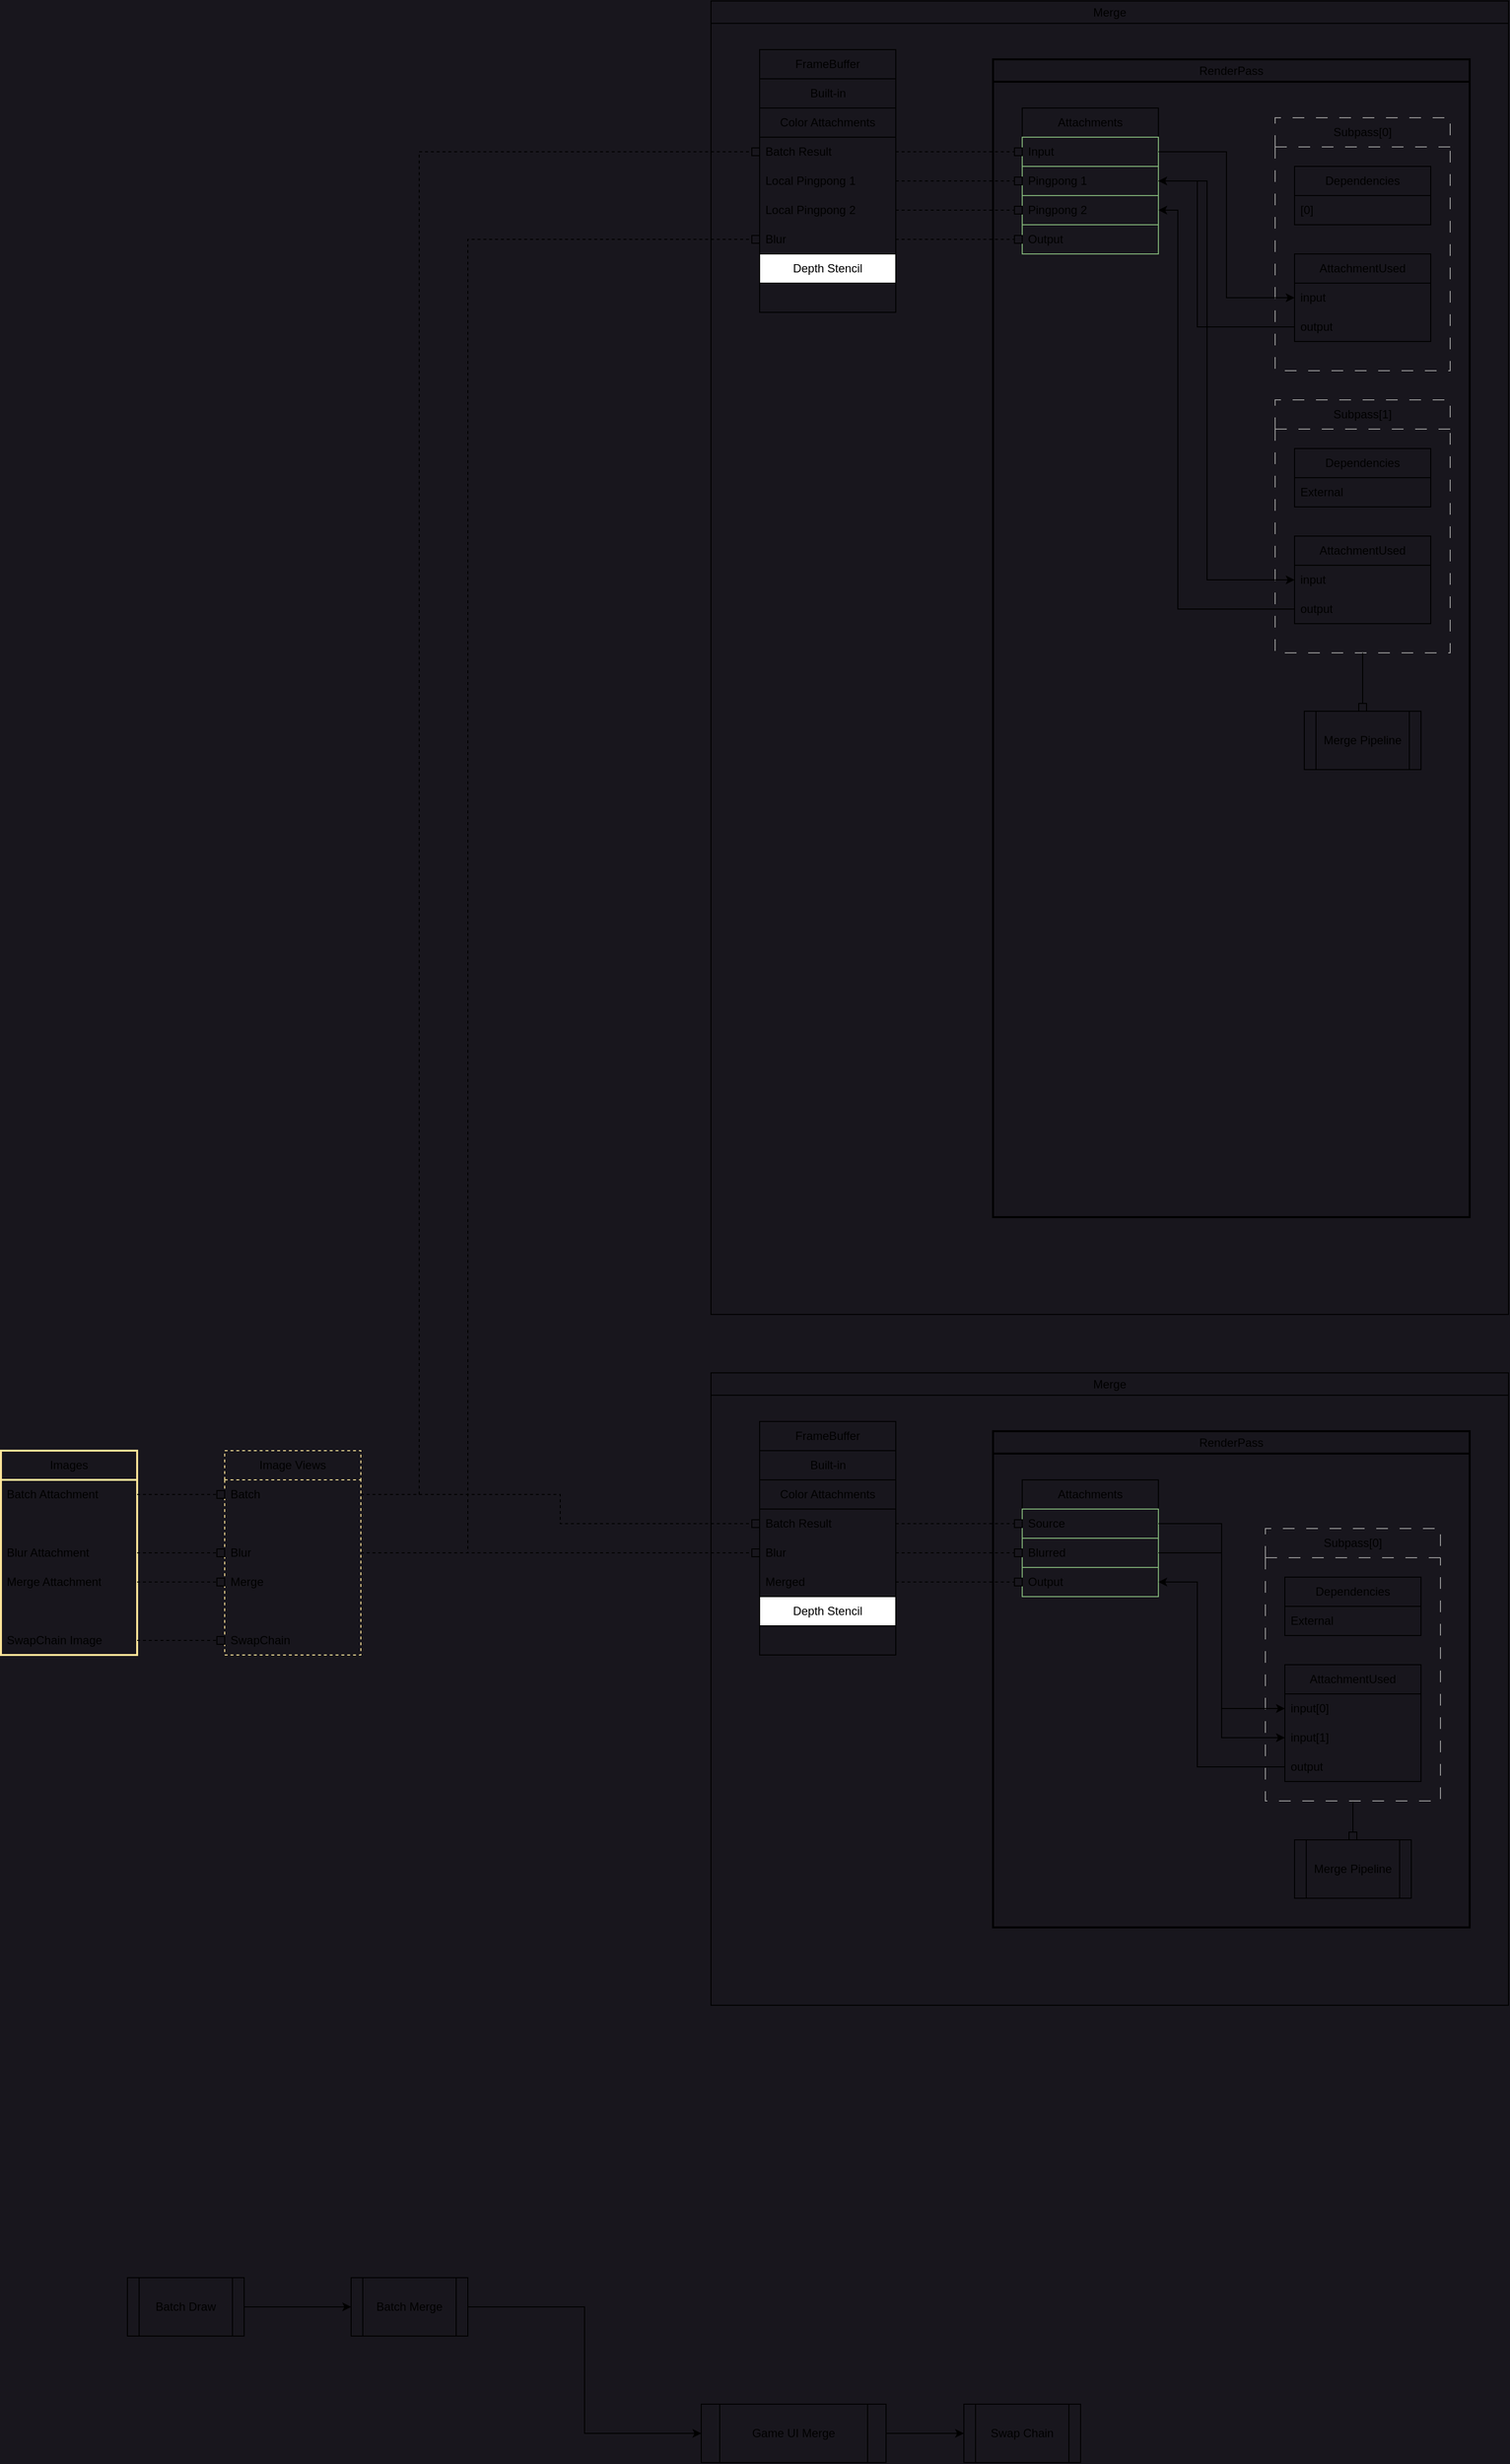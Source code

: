 <mxfile version="24.7.5">
  <diagram name="Page-1" id="b520641d-4fe3-3701-9064-5fc419738815">
    <mxGraphModel dx="2442" dy="3984" grid="1" gridSize="10" guides="1" tooltips="1" connect="1" arrows="1" fold="1" page="1" pageScale="1" pageWidth="1100" pageHeight="850" background="#18161D" math="0" shadow="0">
      <root>
        <mxCell id="0" />
        <mxCell id="1" parent="0" />
        <mxCell id="5jbSg2TQ_fppJZuNqXfu-10" value="Merge" style="swimlane;whiteSpace=wrap;html=1;rounded=0;shadow=0;glass=0;align=center;verticalAlign=middle;fontFamily=Helvetica;fontSize=12;fontStyle=0;fillColor=none;perimeterSpacing=1;" vertex="1" parent="1">
          <mxGeometry x="780" y="-830" width="820" height="650" as="geometry" />
        </mxCell>
        <mxCell id="5jbSg2TQ_fppJZuNqXfu-11" value="RenderPass" style="swimlane;whiteSpace=wrap;html=1;rounded=0;shadow=0;glass=0;strokeColor=default;align=center;verticalAlign=middle;fontFamily=Helvetica;fontSize=12;fontColor=default;fontStyle=0;fillColor=none;strokeWidth=2;" vertex="1" parent="5jbSg2TQ_fppJZuNqXfu-10">
          <mxGeometry x="290" y="60" width="490" height="510" as="geometry" />
        </mxCell>
        <mxCell id="5jbSg2TQ_fppJZuNqXfu-31" value="Attachments" style="swimlane;fontStyle=0;childLayout=stackLayout;horizontal=1;startSize=30;horizontalStack=0;resizeParent=1;resizeParentMax=0;resizeLast=0;collapsible=1;marginBottom=0;whiteSpace=wrap;html=1;rounded=0;shadow=0;glass=0;strokeColor=default;align=center;verticalAlign=middle;fontFamily=Helvetica;fontSize=12;fontColor=default;fillColor=none;" vertex="1" parent="5jbSg2TQ_fppJZuNqXfu-11">
          <mxGeometry x="30" y="50" width="140" height="120" as="geometry" />
        </mxCell>
        <mxCell id="5jbSg2TQ_fppJZuNqXfu-32" value="Source" style="text;strokeColor=#85B87B;fillColor=none;align=left;verticalAlign=middle;spacingLeft=4;spacingRight=4;overflow=hidden;points=[[0,0.5],[1,0.5]];portConstraint=eastwest;rotatable=0;whiteSpace=wrap;html=1;fontFamily=Helvetica;fontSize=12;fontStyle=0;" vertex="1" parent="5jbSg2TQ_fppJZuNqXfu-31">
          <mxGeometry y="30" width="140" height="30" as="geometry" />
        </mxCell>
        <mxCell id="5jbSg2TQ_fppJZuNqXfu-33" value="Blurred" style="text;strokeColor=#85b87b;fillColor=none;align=left;verticalAlign=middle;spacingLeft=4;spacingRight=4;overflow=hidden;points=[[0,0.5],[1,0.5]];portConstraint=eastwest;rotatable=0;whiteSpace=wrap;html=1;fontFamily=Helvetica;fontSize=12;fontColor=default;fontStyle=0;" vertex="1" parent="5jbSg2TQ_fppJZuNqXfu-31">
          <mxGeometry y="60" width="140" height="30" as="geometry" />
        </mxCell>
        <mxCell id="5jbSg2TQ_fppJZuNqXfu-34" value="Output" style="text;strokeColor=#85b87b;fillColor=none;align=left;verticalAlign=middle;spacingLeft=4;spacingRight=4;overflow=hidden;points=[[0,0.5],[1,0.5]];portConstraint=eastwest;rotatable=0;whiteSpace=wrap;html=1;fontFamily=Helvetica;fontSize=12;fontColor=default;fontStyle=0;" vertex="1" parent="5jbSg2TQ_fppJZuNqXfu-31">
          <mxGeometry y="90" width="140" height="30" as="geometry" />
        </mxCell>
        <mxCell id="5jbSg2TQ_fppJZuNqXfu-61" style="edgeStyle=orthogonalEdgeStyle;rounded=0;orthogonalLoop=1;jettySize=auto;html=1;exitX=0.5;exitY=1;exitDx=0;exitDy=0;entryX=0.5;entryY=0;entryDx=0;entryDy=0;fontFamily=Helvetica;fontSize=12;fontColor=default;fontStyle=0;endArrow=box;endFill=0;" edge="1" parent="5jbSg2TQ_fppJZuNqXfu-11" source="5jbSg2TQ_fppJZuNqXfu-39" target="5jbSg2TQ_fppJZuNqXfu-59">
          <mxGeometry relative="1" as="geometry" />
        </mxCell>
        <mxCell id="5jbSg2TQ_fppJZuNqXfu-39" value="Subpass[0]" style="swimlane;whiteSpace=wrap;html=1;rounded=0;shadow=0;glass=0;strokeColor=#999999;align=center;verticalAlign=middle;fontFamily=Helvetica;fontSize=12;fontColor=default;fontStyle=0;fillColor=none;startSize=30;strokeWidth=1;dashed=1;dashPattern=12 12;" vertex="1" parent="5jbSg2TQ_fppJZuNqXfu-11">
          <mxGeometry x="280" y="100" width="180" height="280" as="geometry">
            <mxRectangle x="280" y="100" width="100" height="30" as="alternateBounds" />
          </mxGeometry>
        </mxCell>
        <mxCell id="5jbSg2TQ_fppJZuNqXfu-41" value="Dependencies" style="swimlane;fontStyle=0;childLayout=stackLayout;horizontal=1;startSize=30;horizontalStack=0;resizeParent=1;resizeParentMax=0;resizeLast=0;collapsible=1;marginBottom=0;whiteSpace=wrap;html=1;rounded=0;shadow=0;glass=0;strokeColor=default;align=center;verticalAlign=middle;fontFamily=Helvetica;fontSize=12;fontColor=default;fillColor=none;" vertex="1" parent="5jbSg2TQ_fppJZuNqXfu-39">
          <mxGeometry x="20" y="50" width="140" height="60" as="geometry" />
        </mxCell>
        <mxCell id="5jbSg2TQ_fppJZuNqXfu-42" value="External" style="text;strokeColor=none;fillColor=none;align=left;verticalAlign=middle;spacingLeft=4;spacingRight=4;overflow=hidden;points=[[0,0.5],[1,0.5]];portConstraint=eastwest;rotatable=0;whiteSpace=wrap;html=1;fontFamily=Helvetica;fontSize=12;fontColor=default;fontStyle=0;" vertex="1" parent="5jbSg2TQ_fppJZuNqXfu-41">
          <mxGeometry y="30" width="140" height="30" as="geometry" />
        </mxCell>
        <mxCell id="5jbSg2TQ_fppJZuNqXfu-46" value="AttachmentUsed" style="swimlane;fontStyle=0;childLayout=stackLayout;horizontal=1;startSize=30;horizontalStack=0;resizeParent=1;resizeParentMax=0;resizeLast=0;collapsible=1;marginBottom=0;whiteSpace=wrap;html=1;rounded=0;shadow=0;glass=0;strokeColor=default;align=center;verticalAlign=middle;fontFamily=Helvetica;fontSize=12;fontColor=default;fillColor=none;" vertex="1" parent="5jbSg2TQ_fppJZuNqXfu-39">
          <mxGeometry x="20" y="140" width="140" height="120" as="geometry">
            <mxRectangle x="20" y="140" width="130" height="30" as="alternateBounds" />
          </mxGeometry>
        </mxCell>
        <mxCell id="5jbSg2TQ_fppJZuNqXfu-47" value="input[0]" style="text;strokeColor=none;fillColor=none;align=left;verticalAlign=middle;spacingLeft=4;spacingRight=4;overflow=hidden;points=[[0,0.5],[1,0.5]];portConstraint=eastwest;rotatable=0;whiteSpace=wrap;html=1;fontFamily=Helvetica;fontSize=12;fontColor=default;fontStyle=0;" vertex="1" parent="5jbSg2TQ_fppJZuNqXfu-46">
          <mxGeometry y="30" width="140" height="30" as="geometry" />
        </mxCell>
        <mxCell id="5jbSg2TQ_fppJZuNqXfu-48" value="input[1]" style="text;strokeColor=none;fillColor=none;align=left;verticalAlign=middle;spacingLeft=4;spacingRight=4;overflow=hidden;points=[[0,0.5],[1,0.5]];portConstraint=eastwest;rotatable=0;whiteSpace=wrap;html=1;fontFamily=Helvetica;fontSize=12;fontColor=default;fontStyle=0;" vertex="1" parent="5jbSg2TQ_fppJZuNqXfu-46">
          <mxGeometry y="60" width="140" height="30" as="geometry" />
        </mxCell>
        <mxCell id="5jbSg2TQ_fppJZuNqXfu-49" value="output" style="text;strokeColor=none;fillColor=none;align=left;verticalAlign=middle;spacingLeft=4;spacingRight=4;overflow=hidden;points=[[0,0.5],[1,0.5]];portConstraint=eastwest;rotatable=0;whiteSpace=wrap;html=1;fontFamily=Helvetica;fontSize=12;fontColor=default;fontStyle=0;" vertex="1" parent="5jbSg2TQ_fppJZuNqXfu-46">
          <mxGeometry y="90" width="140" height="30" as="geometry" />
        </mxCell>
        <mxCell id="5jbSg2TQ_fppJZuNqXfu-37" style="edgeStyle=orthogonalEdgeStyle;rounded=0;orthogonalLoop=1;jettySize=auto;html=1;exitX=1;exitY=0.5;exitDx=0;exitDy=0;fontFamily=Helvetica;fontSize=12;fontColor=default;fontStyle=0;entryX=0;entryY=0.5;entryDx=0;entryDy=0;" edge="1" parent="5jbSg2TQ_fppJZuNqXfu-11" source="5jbSg2TQ_fppJZuNqXfu-32" target="5jbSg2TQ_fppJZuNqXfu-47">
          <mxGeometry relative="1" as="geometry">
            <mxPoint x="230" y="280" as="targetPoint" />
          </mxGeometry>
        </mxCell>
        <mxCell id="5jbSg2TQ_fppJZuNqXfu-50" style="edgeStyle=orthogonalEdgeStyle;rounded=0;orthogonalLoop=1;jettySize=auto;html=1;exitX=1;exitY=0.5;exitDx=0;exitDy=0;entryX=0;entryY=0.5;entryDx=0;entryDy=0;fontFamily=Helvetica;fontSize=12;fontColor=default;fontStyle=0;" edge="1" parent="5jbSg2TQ_fppJZuNqXfu-11" source="5jbSg2TQ_fppJZuNqXfu-33" target="5jbSg2TQ_fppJZuNqXfu-48">
          <mxGeometry relative="1" as="geometry" />
        </mxCell>
        <mxCell id="5jbSg2TQ_fppJZuNqXfu-54" style="edgeStyle=elbowEdgeStyle;rounded=0;orthogonalLoop=1;jettySize=auto;html=1;exitX=0;exitY=0.5;exitDx=0;exitDy=0;entryX=1;entryY=0.5;entryDx=0;entryDy=0;fontFamily=Helvetica;fontSize=12;fontColor=default;fontStyle=0;" edge="1" parent="5jbSg2TQ_fppJZuNqXfu-11" source="5jbSg2TQ_fppJZuNqXfu-49" target="5jbSg2TQ_fppJZuNqXfu-34">
          <mxGeometry relative="1" as="geometry">
            <Array as="points">
              <mxPoint x="210" y="270" />
            </Array>
          </mxGeometry>
        </mxCell>
        <mxCell id="5jbSg2TQ_fppJZuNqXfu-59" value="Merge Pipeline" style="shape=process;whiteSpace=wrap;html=1;backgroundOutline=1;rounded=0;shadow=0;glass=0;strokeColor=default;align=center;verticalAlign=middle;fontFamily=Helvetica;fontSize=12;fontColor=default;fontStyle=0;fillColor=none;" vertex="1" parent="5jbSg2TQ_fppJZuNqXfu-11">
          <mxGeometry x="310" y="420" width="120" height="60" as="geometry" />
        </mxCell>
        <mxCell id="5jbSg2TQ_fppJZuNqXfu-65" value="FrameBuffer" style="swimlane;fontStyle=0;childLayout=stackLayout;horizontal=1;startSize=30;horizontalStack=0;resizeParent=1;resizeParentMax=0;resizeLast=0;collapsible=1;marginBottom=0;whiteSpace=wrap;html=1;rounded=0;shadow=0;glass=0;strokeColor=default;align=center;verticalAlign=middle;fontFamily=Helvetica;fontSize=12;fontColor=default;fillColor=none;" vertex="1" parent="5jbSg2TQ_fppJZuNqXfu-10">
          <mxGeometry x="50" y="50" width="140" height="240" as="geometry" />
        </mxCell>
        <mxCell id="5jbSg2TQ_fppJZuNqXfu-70" value="Built-in" style="text;html=1;align=center;verticalAlign=middle;resizable=0;points=[];autosize=1;strokeColor=none;fillColor=none;fontFamily=Helvetica;fontSize=12;fontColor=default;fontStyle=0;" vertex="1" parent="5jbSg2TQ_fppJZuNqXfu-65">
          <mxGeometry y="30" width="140" height="30" as="geometry" />
        </mxCell>
        <mxCell id="5jbSg2TQ_fppJZuNqXfu-5" value="Color Attachments" style="swimlane;fontStyle=0;childLayout=stackLayout;horizontal=1;startSize=30;horizontalStack=0;resizeParent=1;resizeParentMax=0;resizeLast=0;collapsible=1;marginBottom=0;whiteSpace=wrap;html=1;rounded=0;shadow=0;glass=0;fillColor=none;" vertex="1" parent="5jbSg2TQ_fppJZuNqXfu-65">
          <mxGeometry y="60" width="140" height="180" as="geometry" />
        </mxCell>
        <mxCell id="5jbSg2TQ_fppJZuNqXfu-6" value="Batch Result" style="text;strokeColor=none;fillColor=none;align=left;verticalAlign=middle;spacingLeft=4;spacingRight=4;overflow=hidden;points=[[0,0.5],[1,0.5]];portConstraint=eastwest;rotatable=0;whiteSpace=wrap;html=1;" vertex="1" parent="5jbSg2TQ_fppJZuNqXfu-5">
          <mxGeometry y="30" width="140" height="30" as="geometry" />
        </mxCell>
        <mxCell id="5jbSg2TQ_fppJZuNqXfu-7" value="Blur" style="text;strokeColor=none;fillColor=none;align=left;verticalAlign=middle;spacingLeft=4;spacingRight=4;overflow=hidden;points=[[0,0.5],[1,0.5]];portConstraint=eastwest;rotatable=0;whiteSpace=wrap;html=1;" vertex="1" parent="5jbSg2TQ_fppJZuNqXfu-5">
          <mxGeometry y="60" width="140" height="30" as="geometry" />
        </mxCell>
        <mxCell id="5jbSg2TQ_fppJZuNqXfu-8" value="Merged" style="text;strokeColor=none;fillColor=none;align=left;verticalAlign=middle;spacingLeft=4;spacingRight=4;overflow=hidden;points=[[0,0.5],[1,0.5]];portConstraint=eastwest;rotatable=0;whiteSpace=wrap;html=1;" vertex="1" parent="5jbSg2TQ_fppJZuNqXfu-5">
          <mxGeometry y="90" width="140" height="30" as="geometry" />
        </mxCell>
        <mxCell id="5jbSg2TQ_fppJZuNqXfu-1" value="Depth Stencil" style="swimlane;fontStyle=0;childLayout=stackLayout;horizontal=1;startSize=30;horizontalStack=0;resizeParent=1;resizeParentMax=0;resizeLast=0;collapsible=1;marginBottom=0;whiteSpace=wrap;html=1;" vertex="1" parent="5jbSg2TQ_fppJZuNqXfu-5">
          <mxGeometry y="120" width="140" height="60" as="geometry" />
        </mxCell>
        <mxCell id="5jbSg2TQ_fppJZuNqXfu-74" style="edgeStyle=orthogonalEdgeStyle;rounded=0;orthogonalLoop=1;jettySize=auto;html=1;exitX=1;exitY=0.5;exitDx=0;exitDy=0;fontFamily=Helvetica;fontSize=12;fontColor=default;fontStyle=0;entryX=0;entryY=0.5;entryDx=0;entryDy=0;dashed=1;strokeColor=default;align=center;verticalAlign=middle;labelBackgroundColor=default;endArrow=box;endFill=0;" edge="1" parent="5jbSg2TQ_fppJZuNqXfu-10" source="5jbSg2TQ_fppJZuNqXfu-6" target="5jbSg2TQ_fppJZuNqXfu-32">
          <mxGeometry relative="1" as="geometry">
            <mxPoint x="180" y="160" as="targetPoint" />
          </mxGeometry>
        </mxCell>
        <mxCell id="5jbSg2TQ_fppJZuNqXfu-73" style="edgeStyle=orthogonalEdgeStyle;rounded=0;orthogonalLoop=1;jettySize=auto;html=1;exitX=1;exitY=0.5;exitDx=0;exitDy=0;fontFamily=Helvetica;fontSize=12;fontColor=default;fontStyle=0;dashed=1;strokeColor=default;align=center;verticalAlign=middle;labelBackgroundColor=default;endArrow=box;endFill=0;" edge="1" parent="5jbSg2TQ_fppJZuNqXfu-10" source="5jbSg2TQ_fppJZuNqXfu-7" target="5jbSg2TQ_fppJZuNqXfu-33">
          <mxGeometry relative="1" as="geometry" />
        </mxCell>
        <mxCell id="5jbSg2TQ_fppJZuNqXfu-72" style="edgeStyle=orthogonalEdgeStyle;rounded=0;orthogonalLoop=1;jettySize=auto;html=1;exitX=1;exitY=0.5;exitDx=0;exitDy=0;fontFamily=Helvetica;fontSize=12;fontColor=default;fontStyle=0;dashed=1;endArrow=box;endFill=0;" edge="1" parent="5jbSg2TQ_fppJZuNqXfu-10" source="5jbSg2TQ_fppJZuNqXfu-8" target="5jbSg2TQ_fppJZuNqXfu-34">
          <mxGeometry relative="1" as="geometry" />
        </mxCell>
        <mxCell id="5jbSg2TQ_fppJZuNqXfu-76" value="Image Views" style="swimlane;fontStyle=0;childLayout=stackLayout;horizontal=1;startSize=30;horizontalStack=0;resizeParent=1;resizeParentMax=0;resizeLast=0;collapsible=1;marginBottom=0;whiteSpace=wrap;html=1;rounded=0;shadow=0;glass=0;strokeColor=#FFE599;align=center;verticalAlign=middle;fontFamily=Helvetica;fontSize=12;fontColor=default;fillColor=none;dashed=1;" vertex="1" parent="1">
          <mxGeometry x="280" y="-750" width="140" height="210" as="geometry" />
        </mxCell>
        <mxCell id="5jbSg2TQ_fppJZuNqXfu-77" value="Batch" style="text;strokeColor=none;fillColor=none;align=left;verticalAlign=middle;spacingLeft=4;spacingRight=4;overflow=hidden;points=[[0,0.5],[1,0.5]];portConstraint=eastwest;rotatable=0;whiteSpace=wrap;html=1;fontFamily=Helvetica;fontSize=12;fontColor=default;fontStyle=0;" vertex="1" parent="5jbSg2TQ_fppJZuNqXfu-76">
          <mxGeometry y="30" width="140" height="30" as="geometry" />
        </mxCell>
        <mxCell id="5jbSg2TQ_fppJZuNqXfu-88" style="text;strokeColor=none;fillColor=none;align=left;verticalAlign=middle;spacingLeft=4;spacingRight=4;overflow=hidden;points=[[0,0.5],[1,0.5]];portConstraint=eastwest;rotatable=0;whiteSpace=wrap;html=1;fontFamily=Helvetica;fontSize=12;fontColor=default;fontStyle=0;" vertex="1" parent="5jbSg2TQ_fppJZuNqXfu-76">
          <mxGeometry y="60" width="140" height="30" as="geometry" />
        </mxCell>
        <mxCell id="5jbSg2TQ_fppJZuNqXfu-78" value="Blur" style="text;strokeColor=none;fillColor=none;align=left;verticalAlign=middle;spacingLeft=4;spacingRight=4;overflow=hidden;points=[[0,0.5],[1,0.5]];portConstraint=eastwest;rotatable=0;whiteSpace=wrap;html=1;fontFamily=Helvetica;fontSize=12;fontColor=default;fontStyle=0;" vertex="1" parent="5jbSg2TQ_fppJZuNqXfu-76">
          <mxGeometry y="90" width="140" height="30" as="geometry" />
        </mxCell>
        <mxCell id="5jbSg2TQ_fppJZuNqXfu-79" value="Merge" style="text;strokeColor=none;fillColor=none;align=left;verticalAlign=middle;spacingLeft=4;spacingRight=4;overflow=hidden;points=[[0,0.5],[1,0.5]];portConstraint=eastwest;rotatable=0;whiteSpace=wrap;html=1;fontFamily=Helvetica;fontSize=12;fontColor=default;fontStyle=0;" vertex="1" parent="5jbSg2TQ_fppJZuNqXfu-76">
          <mxGeometry y="120" width="140" height="30" as="geometry" />
        </mxCell>
        <mxCell id="5jbSg2TQ_fppJZuNqXfu-90" style="text;strokeColor=none;fillColor=none;align=left;verticalAlign=middle;spacingLeft=4;spacingRight=4;overflow=hidden;points=[[0,0.5],[1,0.5]];portConstraint=eastwest;rotatable=0;whiteSpace=wrap;html=1;fontFamily=Helvetica;fontSize=12;fontColor=default;fontStyle=0;" vertex="1" parent="5jbSg2TQ_fppJZuNqXfu-76">
          <mxGeometry y="150" width="140" height="30" as="geometry" />
        </mxCell>
        <mxCell id="5jbSg2TQ_fppJZuNqXfu-91" value="SwapChain" style="text;strokeColor=none;fillColor=none;align=left;verticalAlign=middle;spacingLeft=4;spacingRight=4;overflow=hidden;points=[[0,0.5],[1,0.5]];portConstraint=eastwest;rotatable=0;whiteSpace=wrap;html=1;fontFamily=Helvetica;fontSize=12;fontColor=default;fontStyle=0;" vertex="1" parent="5jbSg2TQ_fppJZuNqXfu-76">
          <mxGeometry y="180" width="140" height="30" as="geometry" />
        </mxCell>
        <mxCell id="5jbSg2TQ_fppJZuNqXfu-80" value="Images" style="swimlane;fontStyle=0;childLayout=stackLayout;horizontal=1;startSize=30;horizontalStack=0;resizeParent=1;resizeParentMax=0;resizeLast=0;collapsible=1;marginBottom=0;whiteSpace=wrap;html=1;rounded=0;shadow=0;glass=0;strokeColor=#FFE599;align=center;verticalAlign=middle;fontFamily=Helvetica;fontSize=12;fontColor=default;fillColor=none;strokeWidth=2;" vertex="1" parent="1">
          <mxGeometry x="50" y="-750" width="140" height="210" as="geometry" />
        </mxCell>
        <mxCell id="5jbSg2TQ_fppJZuNqXfu-81" value="Batch Attachment" style="text;strokeColor=none;fillColor=none;align=left;verticalAlign=middle;spacingLeft=4;spacingRight=4;overflow=hidden;points=[[0,0.5],[1,0.5]];portConstraint=eastwest;rotatable=0;whiteSpace=wrap;html=1;fontFamily=Helvetica;fontSize=12;fontColor=default;fontStyle=0;" vertex="1" parent="5jbSg2TQ_fppJZuNqXfu-80">
          <mxGeometry y="30" width="140" height="30" as="geometry" />
        </mxCell>
        <mxCell id="5jbSg2TQ_fppJZuNqXfu-89" style="text;strokeColor=none;fillColor=none;align=left;verticalAlign=middle;spacingLeft=4;spacingRight=4;overflow=hidden;points=[[0,0.5],[1,0.5]];portConstraint=eastwest;rotatable=0;whiteSpace=wrap;html=1;fontFamily=Helvetica;fontSize=12;fontColor=default;fontStyle=0;" vertex="1" parent="5jbSg2TQ_fppJZuNqXfu-80">
          <mxGeometry y="60" width="140" height="30" as="geometry" />
        </mxCell>
        <mxCell id="5jbSg2TQ_fppJZuNqXfu-82" value="Blur Attachment" style="text;strokeColor=none;fillColor=none;align=left;verticalAlign=middle;spacingLeft=4;spacingRight=4;overflow=hidden;points=[[0,0.5],[1,0.5]];portConstraint=eastwest;rotatable=0;whiteSpace=wrap;html=1;fontFamily=Helvetica;fontSize=12;fontColor=default;fontStyle=0;" vertex="1" parent="5jbSg2TQ_fppJZuNqXfu-80">
          <mxGeometry y="90" width="140" height="30" as="geometry" />
        </mxCell>
        <mxCell id="5jbSg2TQ_fppJZuNqXfu-87" value="Merge Attachment" style="text;strokeColor=none;fillColor=none;align=left;verticalAlign=middle;spacingLeft=4;spacingRight=4;overflow=hidden;points=[[0,0.5],[1,0.5]];portConstraint=eastwest;rotatable=0;whiteSpace=wrap;html=1;fontFamily=Helvetica;fontSize=12;fontColor=default;fontStyle=0;" vertex="1" parent="5jbSg2TQ_fppJZuNqXfu-80">
          <mxGeometry y="120" width="140" height="30" as="geometry" />
        </mxCell>
        <mxCell id="5jbSg2TQ_fppJZuNqXfu-86" style="text;strokeColor=none;fillColor=none;align=left;verticalAlign=middle;spacingLeft=4;spacingRight=4;overflow=hidden;points=[[0,0.5],[1,0.5]];portConstraint=eastwest;rotatable=0;whiteSpace=wrap;html=1;fontFamily=Helvetica;fontSize=12;fontColor=default;fontStyle=0;" vertex="1" parent="5jbSg2TQ_fppJZuNqXfu-80">
          <mxGeometry y="150" width="140" height="30" as="geometry" />
        </mxCell>
        <mxCell id="5jbSg2TQ_fppJZuNqXfu-83" value="SwapChain Image" style="text;strokeColor=none;fillColor=none;align=left;verticalAlign=middle;spacingLeft=4;spacingRight=4;overflow=hidden;points=[[0,0.5],[1,0.5]];portConstraint=eastwest;rotatable=0;whiteSpace=wrap;html=1;fontFamily=Helvetica;fontSize=12;fontColor=default;fontStyle=0;" vertex="1" parent="5jbSg2TQ_fppJZuNqXfu-80">
          <mxGeometry y="180" width="140" height="30" as="geometry" />
        </mxCell>
        <mxCell id="5jbSg2TQ_fppJZuNqXfu-92" style="edgeStyle=orthogonalEdgeStyle;rounded=0;orthogonalLoop=1;jettySize=auto;html=1;exitX=1;exitY=0.5;exitDx=0;exitDy=0;entryX=0;entryY=0.5;entryDx=0;entryDy=0;fontFamily=Helvetica;fontSize=12;fontColor=default;fontStyle=0;dashed=1;strokeColor=default;align=center;verticalAlign=middle;labelBackgroundColor=default;endArrow=box;endFill=0;" edge="1" parent="1" source="5jbSg2TQ_fppJZuNqXfu-81" target="5jbSg2TQ_fppJZuNqXfu-77">
          <mxGeometry relative="1" as="geometry" />
        </mxCell>
        <mxCell id="5jbSg2TQ_fppJZuNqXfu-94" style="edgeStyle=orthogonalEdgeStyle;rounded=0;orthogonalLoop=1;jettySize=auto;html=1;exitX=1;exitY=0.5;exitDx=0;exitDy=0;entryX=0;entryY=0.5;entryDx=0;entryDy=0;fontFamily=Helvetica;fontSize=12;fontColor=default;fontStyle=0;dashed=1;strokeColor=default;align=center;verticalAlign=middle;labelBackgroundColor=default;endArrow=box;endFill=0;" edge="1" parent="1" source="5jbSg2TQ_fppJZuNqXfu-82" target="5jbSg2TQ_fppJZuNqXfu-78">
          <mxGeometry relative="1" as="geometry" />
        </mxCell>
        <mxCell id="5jbSg2TQ_fppJZuNqXfu-95" style="edgeStyle=orthogonalEdgeStyle;rounded=0;orthogonalLoop=1;jettySize=auto;html=1;exitX=1;exitY=0.5;exitDx=0;exitDy=0;entryX=0;entryY=0.5;entryDx=0;entryDy=0;fontFamily=Helvetica;fontSize=12;fontColor=default;fontStyle=0;dashed=1;strokeColor=default;align=center;verticalAlign=middle;labelBackgroundColor=default;endArrow=box;endFill=0;" edge="1" parent="1" source="5jbSg2TQ_fppJZuNqXfu-87" target="5jbSg2TQ_fppJZuNqXfu-79">
          <mxGeometry relative="1" as="geometry" />
        </mxCell>
        <mxCell id="5jbSg2TQ_fppJZuNqXfu-96" style="edgeStyle=orthogonalEdgeStyle;rounded=0;orthogonalLoop=1;jettySize=auto;html=1;exitX=1;exitY=0.5;exitDx=0;exitDy=0;entryX=0;entryY=0.5;entryDx=0;entryDy=0;fontFamily=Helvetica;fontSize=12;fontColor=default;fontStyle=0;dashed=1;strokeColor=default;align=center;verticalAlign=middle;labelBackgroundColor=default;endArrow=box;endFill=0;" edge="1" parent="1" source="5jbSg2TQ_fppJZuNqXfu-83" target="5jbSg2TQ_fppJZuNqXfu-91">
          <mxGeometry relative="1" as="geometry" />
        </mxCell>
        <mxCell id="5jbSg2TQ_fppJZuNqXfu-97" style="edgeStyle=orthogonalEdgeStyle;rounded=0;orthogonalLoop=1;jettySize=auto;html=1;exitX=1;exitY=0.5;exitDx=0;exitDy=0;entryX=0;entryY=0.5;entryDx=0;entryDy=0;fontFamily=Helvetica;fontSize=12;fontColor=default;fontStyle=0;dashed=1;strokeColor=default;align=center;verticalAlign=middle;labelBackgroundColor=default;endArrow=box;endFill=0;" edge="1" parent="1" source="5jbSg2TQ_fppJZuNqXfu-77" target="5jbSg2TQ_fppJZuNqXfu-6">
          <mxGeometry relative="1" as="geometry" />
        </mxCell>
        <mxCell id="5jbSg2TQ_fppJZuNqXfu-98" style="edgeStyle=orthogonalEdgeStyle;rounded=0;orthogonalLoop=1;jettySize=auto;html=1;exitX=1;exitY=0.5;exitDx=0;exitDy=0;entryX=0;entryY=0.5;entryDx=0;entryDy=0;fontFamily=Helvetica;fontSize=12;fontColor=default;fontStyle=0;dashed=1;strokeColor=default;align=center;verticalAlign=middle;labelBackgroundColor=default;endArrow=box;endFill=0;" edge="1" parent="1" source="5jbSg2TQ_fppJZuNqXfu-78" target="5jbSg2TQ_fppJZuNqXfu-7">
          <mxGeometry relative="1" as="geometry" />
        </mxCell>
        <mxCell id="5jbSg2TQ_fppJZuNqXfu-101" style="edgeStyle=orthogonalEdgeStyle;rounded=0;orthogonalLoop=1;jettySize=auto;html=1;exitX=1;exitY=0.5;exitDx=0;exitDy=0;entryX=0;entryY=0.5;entryDx=0;entryDy=0;fontFamily=Helvetica;fontSize=12;fontColor=default;fontStyle=0;" edge="1" parent="1" source="5jbSg2TQ_fppJZuNqXfu-99" target="5jbSg2TQ_fppJZuNqXfu-100">
          <mxGeometry relative="1" as="geometry" />
        </mxCell>
        <mxCell id="5jbSg2TQ_fppJZuNqXfu-99" value="Batch Draw" style="shape=process;whiteSpace=wrap;html=1;backgroundOutline=1;rounded=0;shadow=0;glass=0;strokeColor=default;align=center;verticalAlign=middle;fontFamily=Helvetica;fontSize=12;fontColor=default;fontStyle=0;fillColor=none;" vertex="1" parent="1">
          <mxGeometry x="180" y="100" width="120" height="60" as="geometry" />
        </mxCell>
        <mxCell id="5jbSg2TQ_fppJZuNqXfu-106" style="edgeStyle=orthogonalEdgeStyle;rounded=0;orthogonalLoop=1;jettySize=auto;html=1;exitX=1;exitY=0.5;exitDx=0;exitDy=0;entryX=0;entryY=0.5;entryDx=0;entryDy=0;fontFamily=Helvetica;fontSize=12;fontColor=default;fontStyle=0;" edge="1" parent="1" source="5jbSg2TQ_fppJZuNqXfu-100" target="5jbSg2TQ_fppJZuNqXfu-105">
          <mxGeometry relative="1" as="geometry" />
        </mxCell>
        <mxCell id="5jbSg2TQ_fppJZuNqXfu-100" value="Batch Merge" style="shape=process;whiteSpace=wrap;html=1;backgroundOutline=1;rounded=0;shadow=0;glass=0;strokeColor=default;align=center;verticalAlign=middle;fontFamily=Helvetica;fontSize=12;fontColor=default;fontStyle=0;fillColor=none;" vertex="1" parent="1">
          <mxGeometry x="410" y="100" width="120" height="60" as="geometry" />
        </mxCell>
        <mxCell id="5jbSg2TQ_fppJZuNqXfu-108" style="edgeStyle=orthogonalEdgeStyle;rounded=0;orthogonalLoop=1;jettySize=auto;html=1;exitX=1;exitY=0.5;exitDx=0;exitDy=0;entryX=0;entryY=0.5;entryDx=0;entryDy=0;fontFamily=Helvetica;fontSize=12;fontColor=default;fontStyle=0;" edge="1" parent="1" source="5jbSg2TQ_fppJZuNqXfu-105" target="5jbSg2TQ_fppJZuNqXfu-107">
          <mxGeometry relative="1" as="geometry" />
        </mxCell>
        <mxCell id="5jbSg2TQ_fppJZuNqXfu-105" value="Game UI Merge" style="shape=process;whiteSpace=wrap;html=1;backgroundOutline=1;rounded=0;shadow=0;glass=0;strokeColor=default;align=center;verticalAlign=middle;fontFamily=Helvetica;fontSize=12;fontColor=default;fontStyle=0;fillColor=none;" vertex="1" parent="1">
          <mxGeometry x="770" y="230" width="190" height="60" as="geometry" />
        </mxCell>
        <mxCell id="5jbSg2TQ_fppJZuNqXfu-107" value="Swap Chain" style="shape=process;whiteSpace=wrap;html=1;backgroundOutline=1;rounded=0;shadow=0;glass=0;strokeColor=default;align=center;verticalAlign=middle;fontFamily=Helvetica;fontSize=12;fontColor=default;fontStyle=0;fillColor=none;" vertex="1" parent="1">
          <mxGeometry x="1040" y="230" width="120" height="60" as="geometry" />
        </mxCell>
        <mxCell id="5jbSg2TQ_fppJZuNqXfu-109" value="Merge" style="swimlane;whiteSpace=wrap;html=1;rounded=0;shadow=0;glass=0;align=center;verticalAlign=middle;fontFamily=Helvetica;fontSize=12;fontStyle=0;fillColor=none;perimeterSpacing=1;" vertex="1" parent="1">
          <mxGeometry x="780" y="-2240" width="820" height="1350" as="geometry" />
        </mxCell>
        <mxCell id="5jbSg2TQ_fppJZuNqXfu-110" value="RenderPass" style="swimlane;whiteSpace=wrap;html=1;rounded=0;shadow=0;glass=0;strokeColor=default;align=center;verticalAlign=middle;fontFamily=Helvetica;fontSize=12;fontColor=default;fontStyle=0;fillColor=none;strokeWidth=2;" vertex="1" parent="5jbSg2TQ_fppJZuNqXfu-109">
          <mxGeometry x="290" y="60" width="490" height="1190" as="geometry" />
        </mxCell>
        <mxCell id="5jbSg2TQ_fppJZuNqXfu-111" value="Attachments" style="swimlane;fontStyle=0;childLayout=stackLayout;horizontal=1;startSize=30;horizontalStack=0;resizeParent=1;resizeParentMax=0;resizeLast=0;collapsible=1;marginBottom=0;whiteSpace=wrap;html=1;rounded=0;shadow=0;glass=0;strokeColor=default;align=center;verticalAlign=middle;fontFamily=Helvetica;fontSize=12;fontColor=default;fillColor=none;" vertex="1" parent="5jbSg2TQ_fppJZuNqXfu-110">
          <mxGeometry x="30" y="50" width="140" height="150" as="geometry" />
        </mxCell>
        <mxCell id="5jbSg2TQ_fppJZuNqXfu-112" value="Input" style="text;strokeColor=#85B87B;fillColor=none;align=left;verticalAlign=middle;spacingLeft=4;spacingRight=4;overflow=hidden;points=[[0,0.5],[1,0.5]];portConstraint=eastwest;rotatable=0;whiteSpace=wrap;html=1;fontFamily=Helvetica;fontSize=12;fontStyle=0;" vertex="1" parent="5jbSg2TQ_fppJZuNqXfu-111">
          <mxGeometry y="30" width="140" height="30" as="geometry" />
        </mxCell>
        <mxCell id="5jbSg2TQ_fppJZuNqXfu-113" value="Pingpong 1" style="text;strokeColor=#85b87b;fillColor=none;align=left;verticalAlign=middle;spacingLeft=4;spacingRight=4;overflow=hidden;points=[[0,0.5],[1,0.5]];portConstraint=eastwest;rotatable=0;whiteSpace=wrap;html=1;fontFamily=Helvetica;fontSize=12;fontColor=default;fontStyle=0;" vertex="1" parent="5jbSg2TQ_fppJZuNqXfu-111">
          <mxGeometry y="60" width="140" height="30" as="geometry" />
        </mxCell>
        <mxCell id="5jbSg2TQ_fppJZuNqXfu-114" value="Pingpong 2" style="text;strokeColor=#85b87b;fillColor=none;align=left;verticalAlign=middle;spacingLeft=4;spacingRight=4;overflow=hidden;points=[[0,0.5],[1,0.5]];portConstraint=eastwest;rotatable=0;whiteSpace=wrap;html=1;fontFamily=Helvetica;fontSize=12;fontColor=default;fontStyle=0;" vertex="1" parent="5jbSg2TQ_fppJZuNqXfu-111">
          <mxGeometry y="90" width="140" height="30" as="geometry" />
        </mxCell>
        <mxCell id="5jbSg2TQ_fppJZuNqXfu-137" value="Output" style="text;strokeColor=#85b87b;fillColor=none;align=left;verticalAlign=middle;spacingLeft=4;spacingRight=4;overflow=hidden;points=[[0,0.5],[1,0.5]];portConstraint=eastwest;rotatable=0;whiteSpace=wrap;html=1;fontFamily=Helvetica;fontSize=12;fontColor=default;fontStyle=0;" vertex="1" parent="5jbSg2TQ_fppJZuNqXfu-111">
          <mxGeometry y="120" width="140" height="30" as="geometry" />
        </mxCell>
        <mxCell id="5jbSg2TQ_fppJZuNqXfu-125" style="edgeStyle=elbowEdgeStyle;rounded=0;orthogonalLoop=1;jettySize=auto;html=1;exitX=0;exitY=0.5;exitDx=0;exitDy=0;fontFamily=Helvetica;fontSize=12;fontColor=default;fontStyle=0;entryX=1;entryY=0.5;entryDx=0;entryDy=0;" edge="1" parent="5jbSg2TQ_fppJZuNqXfu-110" source="5jbSg2TQ_fppJZuNqXfu-149" target="5jbSg2TQ_fppJZuNqXfu-113">
          <mxGeometry relative="1" as="geometry">
            <Array as="points">
              <mxPoint x="210" y="270" />
            </Array>
            <mxPoint x="171" y="120" as="targetPoint" />
          </mxGeometry>
        </mxCell>
        <mxCell id="5jbSg2TQ_fppJZuNqXfu-126" value="Merge Pipeline" style="shape=process;whiteSpace=wrap;html=1;backgroundOutline=1;rounded=0;shadow=0;glass=0;strokeColor=default;align=center;verticalAlign=middle;fontFamily=Helvetica;fontSize=12;fontColor=default;fontStyle=0;fillColor=none;" vertex="1" parent="5jbSg2TQ_fppJZuNqXfu-110">
          <mxGeometry x="320" y="670" width="120" height="60" as="geometry" />
        </mxCell>
        <mxCell id="5jbSg2TQ_fppJZuNqXfu-144" value="Subpass[0]" style="swimlane;whiteSpace=wrap;html=1;rounded=0;shadow=0;glass=0;strokeColor=#999999;align=center;verticalAlign=middle;fontFamily=Helvetica;fontSize=12;fontColor=default;fontStyle=0;fillColor=none;startSize=30;strokeWidth=1;dashed=1;dashPattern=12 12;" vertex="1" parent="5jbSg2TQ_fppJZuNqXfu-110">
          <mxGeometry x="290" y="60" width="180" height="260" as="geometry">
            <mxRectangle x="280" y="100" width="100" height="30" as="alternateBounds" />
          </mxGeometry>
        </mxCell>
        <mxCell id="5jbSg2TQ_fppJZuNqXfu-145" value="Dependencies" style="swimlane;fontStyle=0;childLayout=stackLayout;horizontal=1;startSize=30;horizontalStack=0;resizeParent=1;resizeParentMax=0;resizeLast=0;collapsible=1;marginBottom=0;whiteSpace=wrap;html=1;rounded=0;shadow=0;glass=0;strokeColor=default;align=center;verticalAlign=middle;fontFamily=Helvetica;fontSize=12;fontColor=default;fillColor=none;" vertex="1" parent="5jbSg2TQ_fppJZuNqXfu-144">
          <mxGeometry x="20" y="50" width="140" height="60" as="geometry" />
        </mxCell>
        <mxCell id="5jbSg2TQ_fppJZuNqXfu-146" value="[0]" style="text;strokeColor=none;fillColor=none;align=left;verticalAlign=middle;spacingLeft=4;spacingRight=4;overflow=hidden;points=[[0,0.5],[1,0.5]];portConstraint=eastwest;rotatable=0;whiteSpace=wrap;html=1;fontFamily=Helvetica;fontSize=12;fontColor=default;fontStyle=0;" vertex="1" parent="5jbSg2TQ_fppJZuNqXfu-145">
          <mxGeometry y="30" width="140" height="30" as="geometry" />
        </mxCell>
        <mxCell id="5jbSg2TQ_fppJZuNqXfu-147" value="AttachmentUsed" style="swimlane;fontStyle=0;childLayout=stackLayout;horizontal=1;startSize=30;horizontalStack=0;resizeParent=1;resizeParentMax=0;resizeLast=0;collapsible=1;marginBottom=0;whiteSpace=wrap;html=1;rounded=0;shadow=0;glass=0;strokeColor=default;align=center;verticalAlign=middle;fontFamily=Helvetica;fontSize=12;fontColor=default;fillColor=none;" vertex="1" parent="5jbSg2TQ_fppJZuNqXfu-144">
          <mxGeometry x="20" y="140" width="140" height="90" as="geometry">
            <mxRectangle x="20" y="140" width="130" height="30" as="alternateBounds" />
          </mxGeometry>
        </mxCell>
        <mxCell id="5jbSg2TQ_fppJZuNqXfu-148" value="input" style="text;strokeColor=none;fillColor=none;align=left;verticalAlign=middle;spacingLeft=4;spacingRight=4;overflow=hidden;points=[[0,0.5],[1,0.5]];portConstraint=eastwest;rotatable=0;whiteSpace=wrap;html=1;fontFamily=Helvetica;fontSize=12;fontColor=default;fontStyle=0;" vertex="1" parent="5jbSg2TQ_fppJZuNqXfu-147">
          <mxGeometry y="30" width="140" height="30" as="geometry" />
        </mxCell>
        <mxCell id="5jbSg2TQ_fppJZuNqXfu-149" value="output" style="text;strokeColor=none;fillColor=none;align=left;verticalAlign=middle;spacingLeft=4;spacingRight=4;overflow=hidden;points=[[0,0.5],[1,0.5]];portConstraint=eastwest;rotatable=0;whiteSpace=wrap;html=1;fontFamily=Helvetica;fontSize=12;fontColor=default;fontStyle=0;" vertex="1" parent="5jbSg2TQ_fppJZuNqXfu-147">
          <mxGeometry y="60" width="140" height="30" as="geometry" />
        </mxCell>
        <mxCell id="5jbSg2TQ_fppJZuNqXfu-151" style="edgeStyle=orthogonalEdgeStyle;rounded=0;orthogonalLoop=1;jettySize=auto;html=1;exitX=1;exitY=0.5;exitDx=0;exitDy=0;entryX=0;entryY=0.5;entryDx=0;entryDy=0;fontFamily=Helvetica;fontSize=12;fontColor=default;fontStyle=0;" edge="1" parent="5jbSg2TQ_fppJZuNqXfu-110" source="5jbSg2TQ_fppJZuNqXfu-112" target="5jbSg2TQ_fppJZuNqXfu-148">
          <mxGeometry relative="1" as="geometry" />
        </mxCell>
        <mxCell id="5jbSg2TQ_fppJZuNqXfu-116" value="Subpass[1]" style="swimlane;whiteSpace=wrap;html=1;rounded=0;shadow=0;glass=0;strokeColor=#999999;align=center;verticalAlign=middle;fontFamily=Helvetica;fontSize=12;fontColor=default;fontStyle=0;fillColor=none;startSize=30;strokeWidth=1;dashed=1;dashPattern=12 12;" vertex="1" parent="5jbSg2TQ_fppJZuNqXfu-110">
          <mxGeometry x="290" y="350" width="180" height="260" as="geometry">
            <mxRectangle x="280" y="100" width="100" height="30" as="alternateBounds" />
          </mxGeometry>
        </mxCell>
        <mxCell id="5jbSg2TQ_fppJZuNqXfu-117" value="Dependencies" style="swimlane;fontStyle=0;childLayout=stackLayout;horizontal=1;startSize=30;horizontalStack=0;resizeParent=1;resizeParentMax=0;resizeLast=0;collapsible=1;marginBottom=0;whiteSpace=wrap;html=1;rounded=0;shadow=0;glass=0;strokeColor=default;align=center;verticalAlign=middle;fontFamily=Helvetica;fontSize=12;fontColor=default;fillColor=none;" vertex="1" parent="5jbSg2TQ_fppJZuNqXfu-116">
          <mxGeometry x="20" y="50" width="140" height="60" as="geometry" />
        </mxCell>
        <mxCell id="5jbSg2TQ_fppJZuNqXfu-118" value="External" style="text;strokeColor=none;fillColor=none;align=left;verticalAlign=middle;spacingLeft=4;spacingRight=4;overflow=hidden;points=[[0,0.5],[1,0.5]];portConstraint=eastwest;rotatable=0;whiteSpace=wrap;html=1;fontFamily=Helvetica;fontSize=12;fontColor=default;fontStyle=0;" vertex="1" parent="5jbSg2TQ_fppJZuNqXfu-117">
          <mxGeometry y="30" width="140" height="30" as="geometry" />
        </mxCell>
        <mxCell id="5jbSg2TQ_fppJZuNqXfu-119" value="AttachmentUsed" style="swimlane;fontStyle=0;childLayout=stackLayout;horizontal=1;startSize=30;horizontalStack=0;resizeParent=1;resizeParentMax=0;resizeLast=0;collapsible=1;marginBottom=0;whiteSpace=wrap;html=1;rounded=0;shadow=0;glass=0;strokeColor=default;align=center;verticalAlign=middle;fontFamily=Helvetica;fontSize=12;fontColor=default;fillColor=none;" vertex="1" parent="5jbSg2TQ_fppJZuNqXfu-116">
          <mxGeometry x="20" y="140" width="140" height="90" as="geometry">
            <mxRectangle x="20" y="140" width="130" height="30" as="alternateBounds" />
          </mxGeometry>
        </mxCell>
        <mxCell id="5jbSg2TQ_fppJZuNqXfu-120" value="input" style="text;strokeColor=none;fillColor=none;align=left;verticalAlign=middle;spacingLeft=4;spacingRight=4;overflow=hidden;points=[[0,0.5],[1,0.5]];portConstraint=eastwest;rotatable=0;whiteSpace=wrap;html=1;fontFamily=Helvetica;fontSize=12;fontColor=default;fontStyle=0;" vertex="1" parent="5jbSg2TQ_fppJZuNqXfu-119">
          <mxGeometry y="30" width="140" height="30" as="geometry" />
        </mxCell>
        <mxCell id="5jbSg2TQ_fppJZuNqXfu-122" value="output" style="text;strokeColor=none;fillColor=none;align=left;verticalAlign=middle;spacingLeft=4;spacingRight=4;overflow=hidden;points=[[0,0.5],[1,0.5]];portConstraint=eastwest;rotatable=0;whiteSpace=wrap;html=1;fontFamily=Helvetica;fontSize=12;fontColor=default;fontStyle=0;" vertex="1" parent="5jbSg2TQ_fppJZuNqXfu-119">
          <mxGeometry y="60" width="140" height="30" as="geometry" />
        </mxCell>
        <mxCell id="5jbSg2TQ_fppJZuNqXfu-155" style="edgeStyle=orthogonalEdgeStyle;rounded=0;orthogonalLoop=1;jettySize=auto;html=1;exitX=1;exitY=0.5;exitDx=0;exitDy=0;entryX=0;entryY=0.5;entryDx=0;entryDy=0;fontFamily=Helvetica;fontSize=12;fontColor=default;fontStyle=0;strokeColor=default;align=center;verticalAlign=middle;labelBackgroundColor=default;endArrow=classic;" edge="1" parent="5jbSg2TQ_fppJZuNqXfu-110" source="5jbSg2TQ_fppJZuNqXfu-113" target="5jbSg2TQ_fppJZuNqXfu-120">
          <mxGeometry relative="1" as="geometry">
            <Array as="points">
              <mxPoint x="220" y="125" />
              <mxPoint x="220" y="535" />
            </Array>
          </mxGeometry>
        </mxCell>
        <mxCell id="5jbSg2TQ_fppJZuNqXfu-156" style="edgeStyle=orthogonalEdgeStyle;rounded=0;orthogonalLoop=1;jettySize=auto;html=1;exitX=0;exitY=0.5;exitDx=0;exitDy=0;entryX=1;entryY=0.5;entryDx=0;entryDy=0;fontFamily=Helvetica;fontSize=12;fontColor=default;fontStyle=0;" edge="1" parent="5jbSg2TQ_fppJZuNqXfu-110" source="5jbSg2TQ_fppJZuNqXfu-122" target="5jbSg2TQ_fppJZuNqXfu-114">
          <mxGeometry relative="1" as="geometry">
            <Array as="points">
              <mxPoint x="190" y="565" />
              <mxPoint x="190" y="155" />
            </Array>
          </mxGeometry>
        </mxCell>
        <mxCell id="5jbSg2TQ_fppJZuNqXfu-115" style="edgeStyle=orthogonalEdgeStyle;rounded=0;orthogonalLoop=1;jettySize=auto;html=1;exitX=0.5;exitY=1;exitDx=0;exitDy=0;entryX=0.5;entryY=0;entryDx=0;entryDy=0;fontFamily=Helvetica;fontSize=12;fontColor=default;fontStyle=0;endArrow=box;endFill=0;" edge="1" parent="5jbSg2TQ_fppJZuNqXfu-110" source="5jbSg2TQ_fppJZuNqXfu-116" target="5jbSg2TQ_fppJZuNqXfu-126">
          <mxGeometry relative="1" as="geometry" />
        </mxCell>
        <mxCell id="5jbSg2TQ_fppJZuNqXfu-127" value="FrameBuffer" style="swimlane;fontStyle=0;childLayout=stackLayout;horizontal=1;startSize=30;horizontalStack=0;resizeParent=1;resizeParentMax=0;resizeLast=0;collapsible=1;marginBottom=0;whiteSpace=wrap;html=1;rounded=0;shadow=0;glass=0;strokeColor=default;align=center;verticalAlign=middle;fontFamily=Helvetica;fontSize=12;fontColor=default;fillColor=none;" vertex="1" parent="5jbSg2TQ_fppJZuNqXfu-109">
          <mxGeometry x="50" y="50" width="140" height="270" as="geometry" />
        </mxCell>
        <mxCell id="5jbSg2TQ_fppJZuNqXfu-128" value="Built-in" style="text;html=1;align=center;verticalAlign=middle;resizable=0;points=[];autosize=1;strokeColor=none;fillColor=none;fontFamily=Helvetica;fontSize=12;fontColor=default;fontStyle=0;" vertex="1" parent="5jbSg2TQ_fppJZuNqXfu-127">
          <mxGeometry y="30" width="140" height="30" as="geometry" />
        </mxCell>
        <mxCell id="5jbSg2TQ_fppJZuNqXfu-129" value="Color Attachments" style="swimlane;fontStyle=0;childLayout=stackLayout;horizontal=1;startSize=30;horizontalStack=0;resizeParent=1;resizeParentMax=0;resizeLast=0;collapsible=1;marginBottom=0;whiteSpace=wrap;html=1;rounded=0;shadow=0;glass=0;fillColor=none;" vertex="1" parent="5jbSg2TQ_fppJZuNqXfu-127">
          <mxGeometry y="60" width="140" height="210" as="geometry" />
        </mxCell>
        <mxCell id="5jbSg2TQ_fppJZuNqXfu-130" value="Batch Result" style="text;strokeColor=none;fillColor=none;align=left;verticalAlign=middle;spacingLeft=4;spacingRight=4;overflow=hidden;points=[[0,0.5],[1,0.5]];portConstraint=eastwest;rotatable=0;whiteSpace=wrap;html=1;" vertex="1" parent="5jbSg2TQ_fppJZuNqXfu-129">
          <mxGeometry y="30" width="140" height="30" as="geometry" />
        </mxCell>
        <mxCell id="5jbSg2TQ_fppJZuNqXfu-141" value="Local Pingpong 1" style="text;strokeColor=none;fillColor=none;align=left;verticalAlign=middle;spacingLeft=4;spacingRight=4;overflow=hidden;points=[[0,0.5],[1,0.5]];portConstraint=eastwest;rotatable=0;whiteSpace=wrap;html=1;" vertex="1" parent="5jbSg2TQ_fppJZuNqXfu-129">
          <mxGeometry y="60" width="140" height="30" as="geometry" />
        </mxCell>
        <mxCell id="5jbSg2TQ_fppJZuNqXfu-140" value="Local Pingpong 2" style="text;strokeColor=none;fillColor=none;align=left;verticalAlign=middle;spacingLeft=4;spacingRight=4;overflow=hidden;points=[[0,0.5],[1,0.5]];portConstraint=eastwest;rotatable=0;whiteSpace=wrap;html=1;" vertex="1" parent="5jbSg2TQ_fppJZuNqXfu-129">
          <mxGeometry y="90" width="140" height="30" as="geometry" />
        </mxCell>
        <mxCell id="5jbSg2TQ_fppJZuNqXfu-131" value="Blur" style="text;strokeColor=none;fillColor=none;align=left;verticalAlign=middle;spacingLeft=4;spacingRight=4;overflow=hidden;points=[[0,0.5],[1,0.5]];portConstraint=eastwest;rotatable=0;whiteSpace=wrap;html=1;" vertex="1" parent="5jbSg2TQ_fppJZuNqXfu-129">
          <mxGeometry y="120" width="140" height="30" as="geometry" />
        </mxCell>
        <mxCell id="5jbSg2TQ_fppJZuNqXfu-133" value="Depth Stencil" style="swimlane;fontStyle=0;childLayout=stackLayout;horizontal=1;startSize=30;horizontalStack=0;resizeParent=1;resizeParentMax=0;resizeLast=0;collapsible=1;marginBottom=0;whiteSpace=wrap;html=1;" vertex="1" parent="5jbSg2TQ_fppJZuNqXfu-129">
          <mxGeometry y="150" width="140" height="60" as="geometry" />
        </mxCell>
        <mxCell id="5jbSg2TQ_fppJZuNqXfu-134" style="edgeStyle=orthogonalEdgeStyle;rounded=0;orthogonalLoop=1;jettySize=auto;html=1;exitX=1;exitY=0.5;exitDx=0;exitDy=0;fontFamily=Helvetica;fontSize=12;fontColor=default;fontStyle=0;entryX=0;entryY=0.5;entryDx=0;entryDy=0;dashed=1;strokeColor=default;align=center;verticalAlign=middle;labelBackgroundColor=default;endArrow=box;endFill=0;" edge="1" parent="5jbSg2TQ_fppJZuNqXfu-109" source="5jbSg2TQ_fppJZuNqXfu-130" target="5jbSg2TQ_fppJZuNqXfu-112">
          <mxGeometry relative="1" as="geometry">
            <mxPoint x="180" y="160" as="targetPoint" />
          </mxGeometry>
        </mxCell>
        <mxCell id="5jbSg2TQ_fppJZuNqXfu-135" style="edgeStyle=orthogonalEdgeStyle;rounded=0;orthogonalLoop=1;jettySize=auto;html=1;exitX=1;exitY=0.5;exitDx=0;exitDy=0;fontFamily=Helvetica;fontSize=12;fontColor=default;fontStyle=0;dashed=1;strokeColor=default;align=center;verticalAlign=middle;labelBackgroundColor=default;endArrow=box;endFill=0;entryX=0;entryY=0.5;entryDx=0;entryDy=0;" edge="1" parent="5jbSg2TQ_fppJZuNqXfu-109" source="5jbSg2TQ_fppJZuNqXfu-131" target="5jbSg2TQ_fppJZuNqXfu-137">
          <mxGeometry relative="1" as="geometry" />
        </mxCell>
        <mxCell id="5jbSg2TQ_fppJZuNqXfu-142" style="edgeStyle=orthogonalEdgeStyle;rounded=0;orthogonalLoop=1;jettySize=auto;html=1;exitX=1;exitY=0.5;exitDx=0;exitDy=0;entryX=0;entryY=0.5;entryDx=0;entryDy=0;fontFamily=Helvetica;fontSize=12;fontColor=default;fontStyle=0;dashed=1;strokeColor=default;align=center;verticalAlign=middle;labelBackgroundColor=default;endArrow=box;endFill=0;" edge="1" parent="5jbSg2TQ_fppJZuNqXfu-109" source="5jbSg2TQ_fppJZuNqXfu-141" target="5jbSg2TQ_fppJZuNqXfu-113">
          <mxGeometry relative="1" as="geometry" />
        </mxCell>
        <mxCell id="5jbSg2TQ_fppJZuNqXfu-143" style="edgeStyle=orthogonalEdgeStyle;rounded=0;orthogonalLoop=1;jettySize=auto;html=1;exitX=1;exitY=0.5;exitDx=0;exitDy=0;entryX=0;entryY=0.5;entryDx=0;entryDy=0;fontFamily=Helvetica;fontSize=12;fontColor=default;fontStyle=0;dashed=1;strokeColor=default;align=center;verticalAlign=middle;labelBackgroundColor=default;endArrow=box;endFill=0;" edge="1" parent="5jbSg2TQ_fppJZuNqXfu-109" source="5jbSg2TQ_fppJZuNqXfu-140" target="5jbSg2TQ_fppJZuNqXfu-114">
          <mxGeometry relative="1" as="geometry" />
        </mxCell>
        <mxCell id="5jbSg2TQ_fppJZuNqXfu-138" style="edgeStyle=elbowEdgeStyle;rounded=0;orthogonalLoop=1;jettySize=auto;html=1;exitX=1;exitY=0.5;exitDx=0;exitDy=0;entryX=0;entryY=0.5;entryDx=0;entryDy=0;fontFamily=Helvetica;fontSize=12;fontColor=default;fontStyle=0;dashed=1;strokeColor=default;align=center;verticalAlign=middle;labelBackgroundColor=default;endArrow=box;endFill=0;" edge="1" parent="1" source="5jbSg2TQ_fppJZuNqXfu-77" target="5jbSg2TQ_fppJZuNqXfu-130">
          <mxGeometry relative="1" as="geometry">
            <Array as="points">
              <mxPoint x="480" y="-1010" />
            </Array>
          </mxGeometry>
        </mxCell>
        <mxCell id="5jbSg2TQ_fppJZuNqXfu-139" style="edgeStyle=elbowEdgeStyle;rounded=0;orthogonalLoop=1;jettySize=auto;html=1;exitX=1;exitY=0.5;exitDx=0;exitDy=0;entryX=0;entryY=0.5;entryDx=0;entryDy=0;fontFamily=Helvetica;fontSize=12;fontColor=default;fontStyle=0;dashed=1;strokeColor=default;align=center;verticalAlign=middle;labelBackgroundColor=default;endArrow=box;endFill=0;" edge="1" parent="1" source="5jbSg2TQ_fppJZuNqXfu-78" target="5jbSg2TQ_fppJZuNqXfu-131">
          <mxGeometry relative="1" as="geometry">
            <Array as="points">
              <mxPoint x="530" y="-970" />
            </Array>
          </mxGeometry>
        </mxCell>
      </root>
    </mxGraphModel>
  </diagram>
</mxfile>
